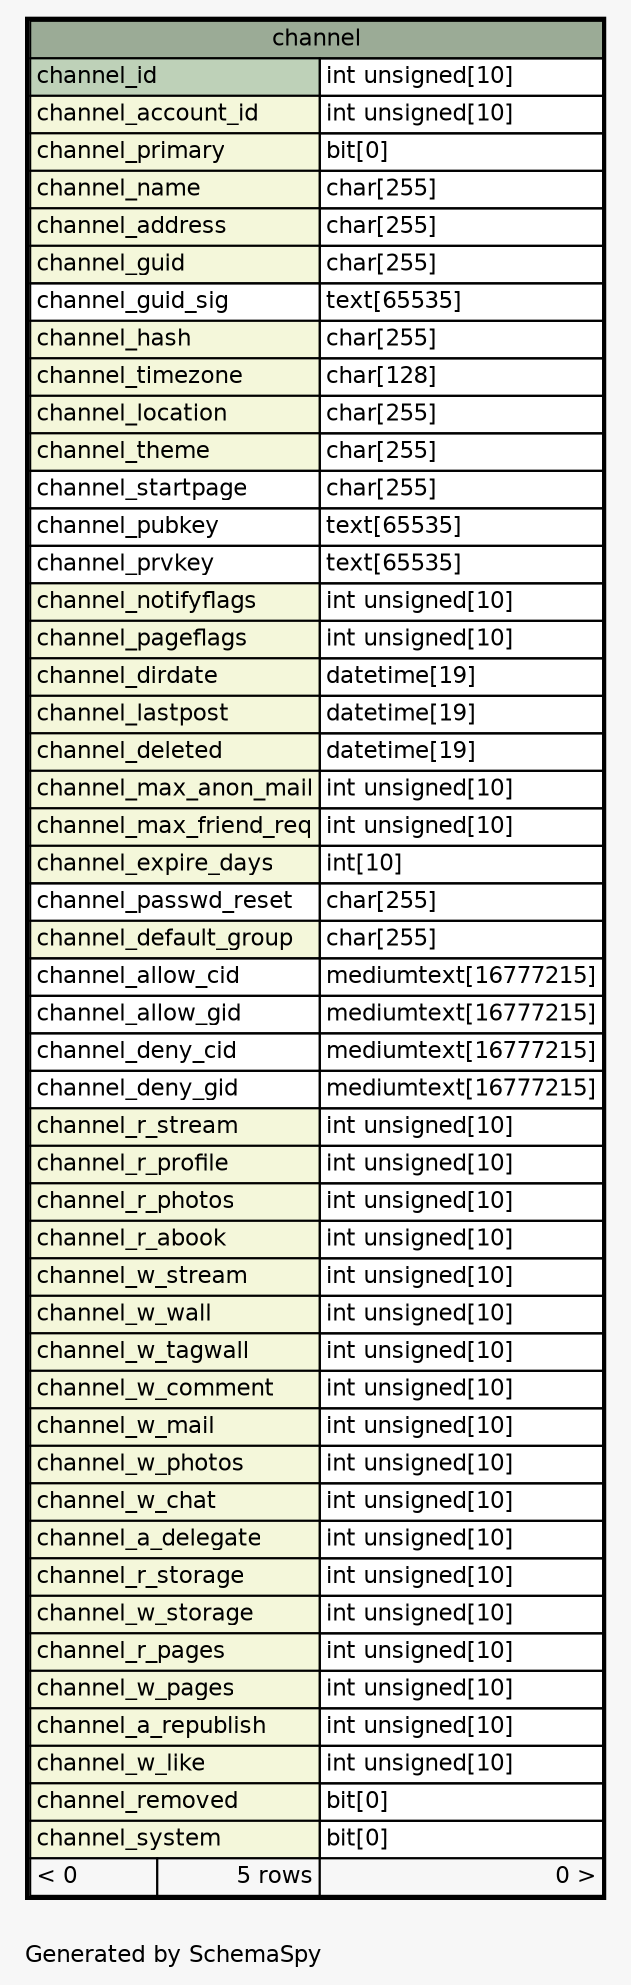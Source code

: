// dot 2.26.3 on Linux 3.2.0-4-686-pae
// SchemaSpy rev 590
digraph "oneDegreeRelationshipsDiagram" {
  graph [
    rankdir="RL"
    bgcolor="#f7f7f7"
    label="\nGenerated by SchemaSpy"
    labeljust="l"
    nodesep="0.18"
    ranksep="0.46"
    fontname="Helvetica"
    fontsize="11"
  ];
  node [
    fontname="Helvetica"
    fontsize="11"
    shape="plaintext"
  ];
  edge [
    arrowsize="0.8"
  ];
  "channel" [
    label=<
    <TABLE BORDER="2" CELLBORDER="1" CELLSPACING="0" BGCOLOR="#ffffff">
      <TR><TD COLSPAN="3" BGCOLOR="#9bab96" ALIGN="CENTER">channel</TD></TR>
      <TR><TD PORT="channel_id" COLSPAN="2" BGCOLOR="#bed1b8" ALIGN="LEFT">channel_id</TD><TD PORT="channel_id.type" ALIGN="LEFT">int unsigned[10]</TD></TR>
      <TR><TD PORT="channel_account_id" COLSPAN="2" BGCOLOR="#f4f7da" ALIGN="LEFT">channel_account_id</TD><TD PORT="channel_account_id.type" ALIGN="LEFT">int unsigned[10]</TD></TR>
      <TR><TD PORT="channel_primary" COLSPAN="2" BGCOLOR="#f4f7da" ALIGN="LEFT">channel_primary</TD><TD PORT="channel_primary.type" ALIGN="LEFT">bit[0]</TD></TR>
      <TR><TD PORT="channel_name" COLSPAN="2" BGCOLOR="#f4f7da" ALIGN="LEFT">channel_name</TD><TD PORT="channel_name.type" ALIGN="LEFT">char[255]</TD></TR>
      <TR><TD PORT="channel_address" COLSPAN="2" BGCOLOR="#f4f7da" ALIGN="LEFT">channel_address</TD><TD PORT="channel_address.type" ALIGN="LEFT">char[255]</TD></TR>
      <TR><TD PORT="channel_guid" COLSPAN="2" BGCOLOR="#f4f7da" ALIGN="LEFT">channel_guid</TD><TD PORT="channel_guid.type" ALIGN="LEFT">char[255]</TD></TR>
      <TR><TD PORT="channel_guid_sig" COLSPAN="2" ALIGN="LEFT">channel_guid_sig</TD><TD PORT="channel_guid_sig.type" ALIGN="LEFT">text[65535]</TD></TR>
      <TR><TD PORT="channel_hash" COLSPAN="2" BGCOLOR="#f4f7da" ALIGN="LEFT">channel_hash</TD><TD PORT="channel_hash.type" ALIGN="LEFT">char[255]</TD></TR>
      <TR><TD PORT="channel_timezone" COLSPAN="2" BGCOLOR="#f4f7da" ALIGN="LEFT">channel_timezone</TD><TD PORT="channel_timezone.type" ALIGN="LEFT">char[128]</TD></TR>
      <TR><TD PORT="channel_location" COLSPAN="2" BGCOLOR="#f4f7da" ALIGN="LEFT">channel_location</TD><TD PORT="channel_location.type" ALIGN="LEFT">char[255]</TD></TR>
      <TR><TD PORT="channel_theme" COLSPAN="2" BGCOLOR="#f4f7da" ALIGN="LEFT">channel_theme</TD><TD PORT="channel_theme.type" ALIGN="LEFT">char[255]</TD></TR>
      <TR><TD PORT="channel_startpage" COLSPAN="2" ALIGN="LEFT">channel_startpage</TD><TD PORT="channel_startpage.type" ALIGN="LEFT">char[255]</TD></TR>
      <TR><TD PORT="channel_pubkey" COLSPAN="2" ALIGN="LEFT">channel_pubkey</TD><TD PORT="channel_pubkey.type" ALIGN="LEFT">text[65535]</TD></TR>
      <TR><TD PORT="channel_prvkey" COLSPAN="2" ALIGN="LEFT">channel_prvkey</TD><TD PORT="channel_prvkey.type" ALIGN="LEFT">text[65535]</TD></TR>
      <TR><TD PORT="channel_notifyflags" COLSPAN="2" BGCOLOR="#f4f7da" ALIGN="LEFT">channel_notifyflags</TD><TD PORT="channel_notifyflags.type" ALIGN="LEFT">int unsigned[10]</TD></TR>
      <TR><TD PORT="channel_pageflags" COLSPAN="2" BGCOLOR="#f4f7da" ALIGN="LEFT">channel_pageflags</TD><TD PORT="channel_pageflags.type" ALIGN="LEFT">int unsigned[10]</TD></TR>
      <TR><TD PORT="channel_dirdate" COLSPAN="2" BGCOLOR="#f4f7da" ALIGN="LEFT">channel_dirdate</TD><TD PORT="channel_dirdate.type" ALIGN="LEFT">datetime[19]</TD></TR>
      <TR><TD PORT="channel_lastpost" COLSPAN="2" BGCOLOR="#f4f7da" ALIGN="LEFT">channel_lastpost</TD><TD PORT="channel_lastpost.type" ALIGN="LEFT">datetime[19]</TD></TR>
      <TR><TD PORT="channel_deleted" COLSPAN="2" BGCOLOR="#f4f7da" ALIGN="LEFT">channel_deleted</TD><TD PORT="channel_deleted.type" ALIGN="LEFT">datetime[19]</TD></TR>
      <TR><TD PORT="channel_max_anon_mail" COLSPAN="2" BGCOLOR="#f4f7da" ALIGN="LEFT">channel_max_anon_mail</TD><TD PORT="channel_max_anon_mail.type" ALIGN="LEFT">int unsigned[10]</TD></TR>
      <TR><TD PORT="channel_max_friend_req" COLSPAN="2" BGCOLOR="#f4f7da" ALIGN="LEFT">channel_max_friend_req</TD><TD PORT="channel_max_friend_req.type" ALIGN="LEFT">int unsigned[10]</TD></TR>
      <TR><TD PORT="channel_expire_days" COLSPAN="2" BGCOLOR="#f4f7da" ALIGN="LEFT">channel_expire_days</TD><TD PORT="channel_expire_days.type" ALIGN="LEFT">int[10]</TD></TR>
      <TR><TD PORT="channel_passwd_reset" COLSPAN="2" ALIGN="LEFT">channel_passwd_reset</TD><TD PORT="channel_passwd_reset.type" ALIGN="LEFT">char[255]</TD></TR>
      <TR><TD PORT="channel_default_group" COLSPAN="2" BGCOLOR="#f4f7da" ALIGN="LEFT">channel_default_group</TD><TD PORT="channel_default_group.type" ALIGN="LEFT">char[255]</TD></TR>
      <TR><TD PORT="channel_allow_cid" COLSPAN="2" ALIGN="LEFT">channel_allow_cid</TD><TD PORT="channel_allow_cid.type" ALIGN="LEFT">mediumtext[16777215]</TD></TR>
      <TR><TD PORT="channel_allow_gid" COLSPAN="2" ALIGN="LEFT">channel_allow_gid</TD><TD PORT="channel_allow_gid.type" ALIGN="LEFT">mediumtext[16777215]</TD></TR>
      <TR><TD PORT="channel_deny_cid" COLSPAN="2" ALIGN="LEFT">channel_deny_cid</TD><TD PORT="channel_deny_cid.type" ALIGN="LEFT">mediumtext[16777215]</TD></TR>
      <TR><TD PORT="channel_deny_gid" COLSPAN="2" ALIGN="LEFT">channel_deny_gid</TD><TD PORT="channel_deny_gid.type" ALIGN="LEFT">mediumtext[16777215]</TD></TR>
      <TR><TD PORT="channel_r_stream" COLSPAN="2" BGCOLOR="#f4f7da" ALIGN="LEFT">channel_r_stream</TD><TD PORT="channel_r_stream.type" ALIGN="LEFT">int unsigned[10]</TD></TR>
      <TR><TD PORT="channel_r_profile" COLSPAN="2" BGCOLOR="#f4f7da" ALIGN="LEFT">channel_r_profile</TD><TD PORT="channel_r_profile.type" ALIGN="LEFT">int unsigned[10]</TD></TR>
      <TR><TD PORT="channel_r_photos" COLSPAN="2" BGCOLOR="#f4f7da" ALIGN="LEFT">channel_r_photos</TD><TD PORT="channel_r_photos.type" ALIGN="LEFT">int unsigned[10]</TD></TR>
      <TR><TD PORT="channel_r_abook" COLSPAN="2" BGCOLOR="#f4f7da" ALIGN="LEFT">channel_r_abook</TD><TD PORT="channel_r_abook.type" ALIGN="LEFT">int unsigned[10]</TD></TR>
      <TR><TD PORT="channel_w_stream" COLSPAN="2" BGCOLOR="#f4f7da" ALIGN="LEFT">channel_w_stream</TD><TD PORT="channel_w_stream.type" ALIGN="LEFT">int unsigned[10]</TD></TR>
      <TR><TD PORT="channel_w_wall" COLSPAN="2" BGCOLOR="#f4f7da" ALIGN="LEFT">channel_w_wall</TD><TD PORT="channel_w_wall.type" ALIGN="LEFT">int unsigned[10]</TD></TR>
      <TR><TD PORT="channel_w_tagwall" COLSPAN="2" BGCOLOR="#f4f7da" ALIGN="LEFT">channel_w_tagwall</TD><TD PORT="channel_w_tagwall.type" ALIGN="LEFT">int unsigned[10]</TD></TR>
      <TR><TD PORT="channel_w_comment" COLSPAN="2" BGCOLOR="#f4f7da" ALIGN="LEFT">channel_w_comment</TD><TD PORT="channel_w_comment.type" ALIGN="LEFT">int unsigned[10]</TD></TR>
      <TR><TD PORT="channel_w_mail" COLSPAN="2" BGCOLOR="#f4f7da" ALIGN="LEFT">channel_w_mail</TD><TD PORT="channel_w_mail.type" ALIGN="LEFT">int unsigned[10]</TD></TR>
      <TR><TD PORT="channel_w_photos" COLSPAN="2" BGCOLOR="#f4f7da" ALIGN="LEFT">channel_w_photos</TD><TD PORT="channel_w_photos.type" ALIGN="LEFT">int unsigned[10]</TD></TR>
      <TR><TD PORT="channel_w_chat" COLSPAN="2" BGCOLOR="#f4f7da" ALIGN="LEFT">channel_w_chat</TD><TD PORT="channel_w_chat.type" ALIGN="LEFT">int unsigned[10]</TD></TR>
      <TR><TD PORT="channel_a_delegate" COLSPAN="2" BGCOLOR="#f4f7da" ALIGN="LEFT">channel_a_delegate</TD><TD PORT="channel_a_delegate.type" ALIGN="LEFT">int unsigned[10]</TD></TR>
      <TR><TD PORT="channel_r_storage" COLSPAN="2" BGCOLOR="#f4f7da" ALIGN="LEFT">channel_r_storage</TD><TD PORT="channel_r_storage.type" ALIGN="LEFT">int unsigned[10]</TD></TR>
      <TR><TD PORT="channel_w_storage" COLSPAN="2" BGCOLOR="#f4f7da" ALIGN="LEFT">channel_w_storage</TD><TD PORT="channel_w_storage.type" ALIGN="LEFT">int unsigned[10]</TD></TR>
      <TR><TD PORT="channel_r_pages" COLSPAN="2" BGCOLOR="#f4f7da" ALIGN="LEFT">channel_r_pages</TD><TD PORT="channel_r_pages.type" ALIGN="LEFT">int unsigned[10]</TD></TR>
      <TR><TD PORT="channel_w_pages" COLSPAN="2" BGCOLOR="#f4f7da" ALIGN="LEFT">channel_w_pages</TD><TD PORT="channel_w_pages.type" ALIGN="LEFT">int unsigned[10]</TD></TR>
      <TR><TD PORT="channel_a_republish" COLSPAN="2" BGCOLOR="#f4f7da" ALIGN="LEFT">channel_a_republish</TD><TD PORT="channel_a_republish.type" ALIGN="LEFT">int unsigned[10]</TD></TR>
      <TR><TD PORT="channel_w_like" COLSPAN="2" BGCOLOR="#f4f7da" ALIGN="LEFT">channel_w_like</TD><TD PORT="channel_w_like.type" ALIGN="LEFT">int unsigned[10]</TD></TR>
      <TR><TD PORT="channel_removed" COLSPAN="2" BGCOLOR="#f4f7da" ALIGN="LEFT">channel_removed</TD><TD PORT="channel_removed.type" ALIGN="LEFT">bit[0]</TD></TR>
      <TR><TD PORT="channel_system" COLSPAN="2" BGCOLOR="#f4f7da" ALIGN="LEFT">channel_system</TD><TD PORT="channel_system.type" ALIGN="LEFT">bit[0]</TD></TR>
      <TR><TD ALIGN="LEFT" BGCOLOR="#f7f7f7">&lt; 0</TD><TD ALIGN="RIGHT" BGCOLOR="#f7f7f7">5 rows</TD><TD ALIGN="RIGHT" BGCOLOR="#f7f7f7">0 &gt;</TD></TR>
    </TABLE>>
    URL="channel.html"
    tooltip="channel"
  ];
}
